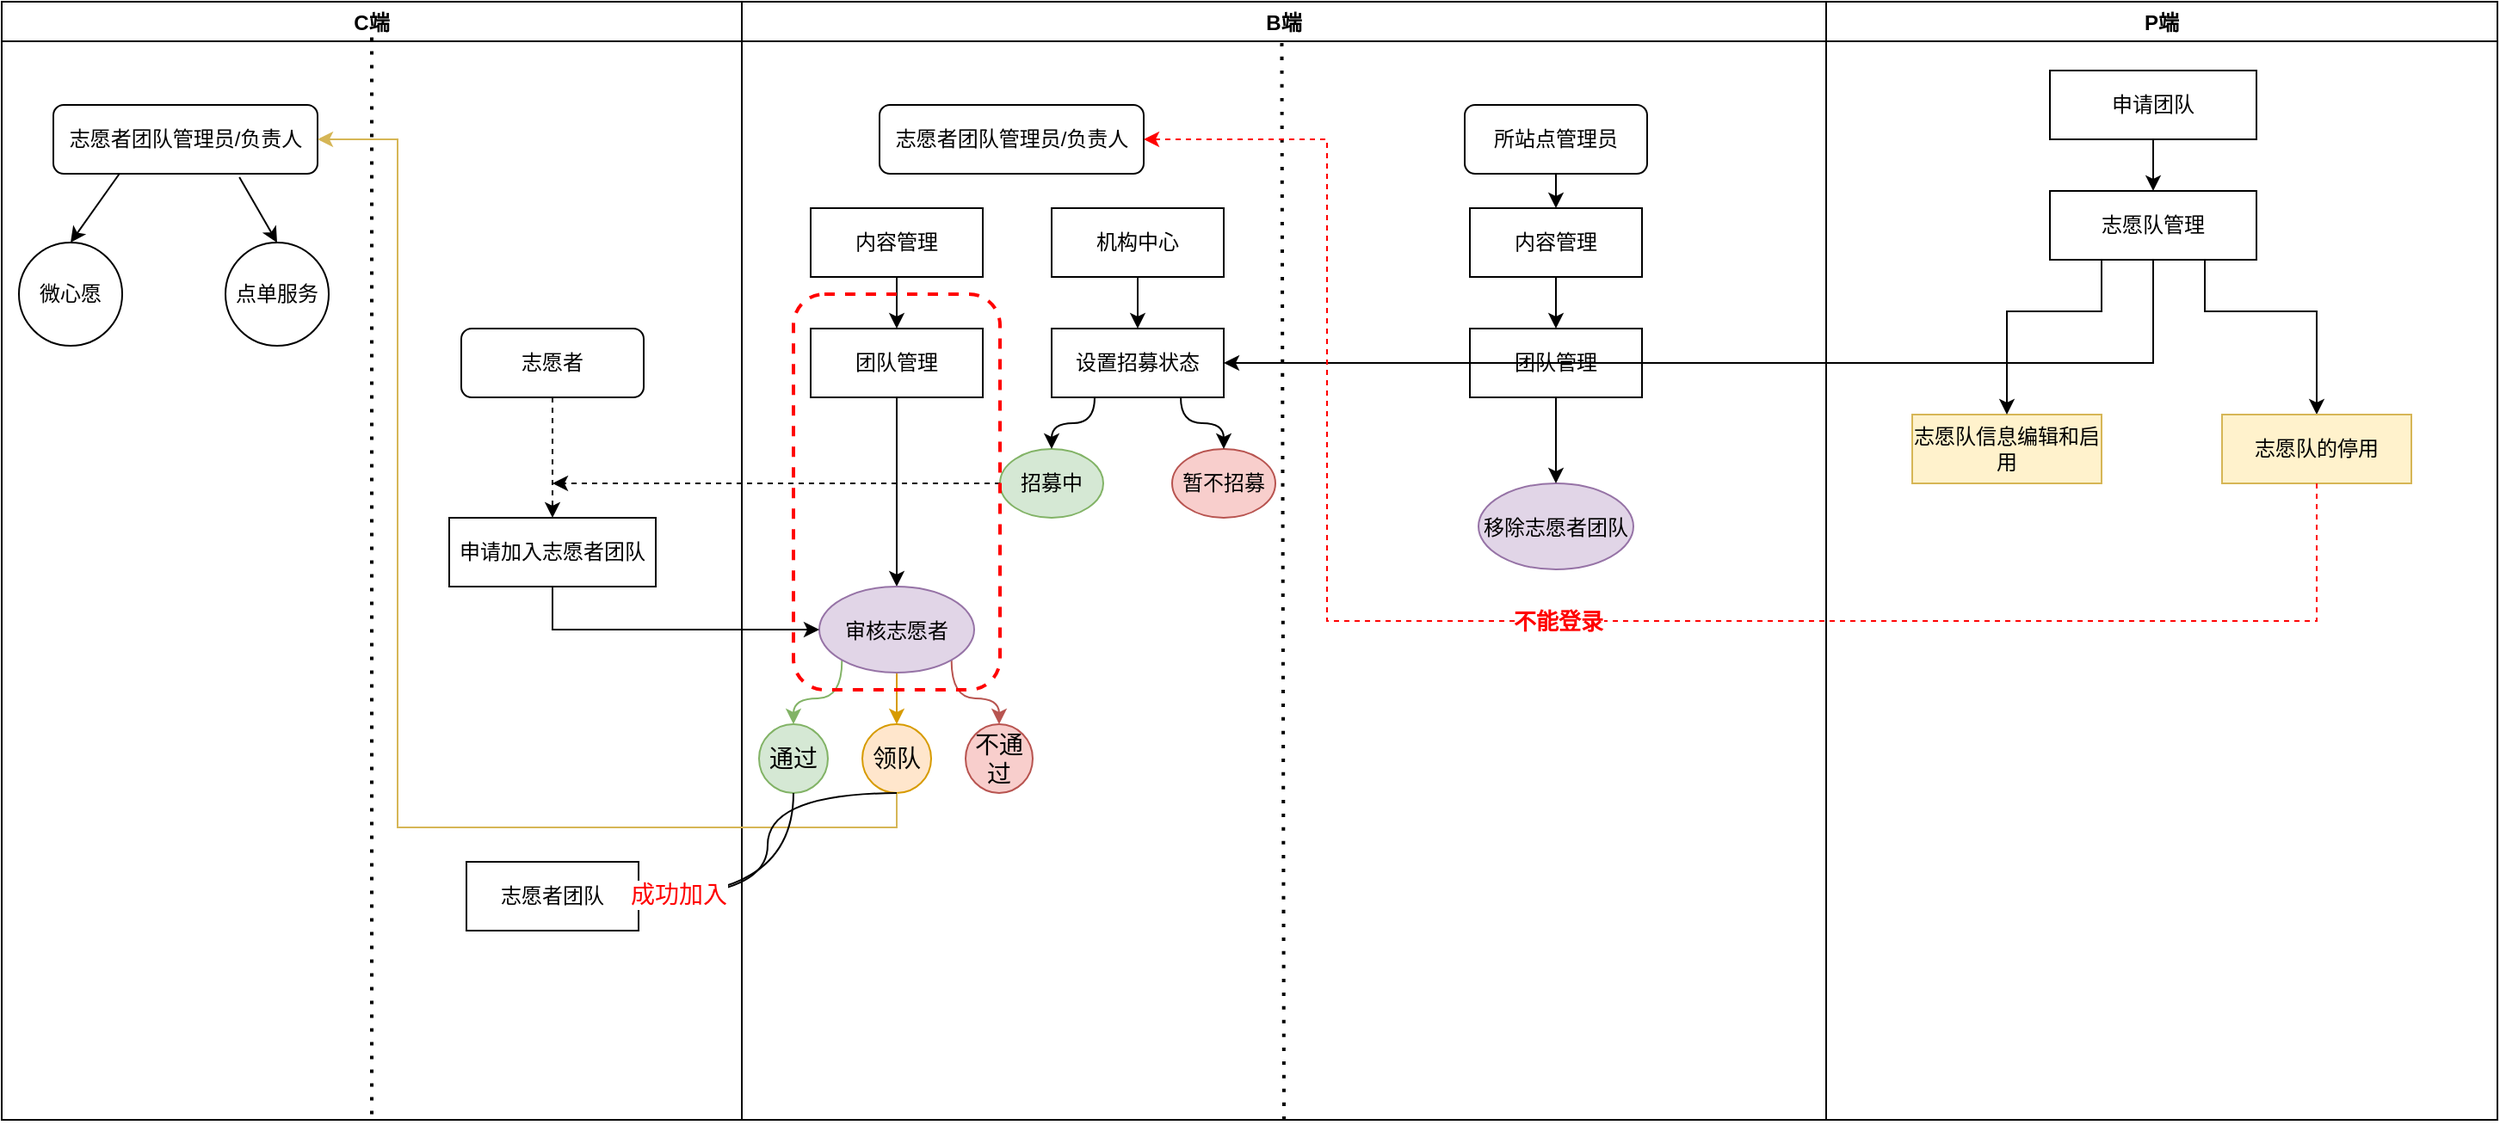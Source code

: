 <mxfile version="15.7.0" type="github">
  <diagram id="ZC5p5VC0Y0RsRYnaukDD" name="第 1 页">
    <mxGraphModel dx="1422" dy="761" grid="1" gridSize="10" guides="1" tooltips="1" connect="1" arrows="1" fold="1" page="1" pageScale="1" pageWidth="827" pageHeight="1169" math="0" shadow="0">
      <root>
        <mxCell id="0" />
        <mxCell id="1" parent="0" />
        <mxCell id="huGk5qr_uN4y3jjxr1eP-6" value="C端" style="swimlane;" parent="1" vertex="1">
          <mxGeometry x="150" y="80" width="430" height="650" as="geometry" />
        </mxCell>
        <mxCell id="mTIyiD7B3CdjUpecXwlK-11" value="志愿者" style="rounded=1;whiteSpace=wrap;html=1;" parent="huGk5qr_uN4y3jjxr1eP-6" vertex="1">
          <mxGeometry x="267" y="190" width="106" height="40" as="geometry" />
        </mxCell>
        <mxCell id="mTIyiD7B3CdjUpecXwlK-20" value="申请加入志愿者团队" style="rounded=0;whiteSpace=wrap;html=1;" parent="huGk5qr_uN4y3jjxr1eP-6" vertex="1">
          <mxGeometry x="260" y="300" width="120" height="40" as="geometry" />
        </mxCell>
        <mxCell id="mTIyiD7B3CdjUpecXwlK-21" value="" style="endArrow=classic;html=1;rounded=0;fontSize=14;fontColor=#FF0000;exitX=0.5;exitY=1;exitDx=0;exitDy=0;entryX=0.5;entryY=0;entryDx=0;entryDy=0;dashed=1;" parent="huGk5qr_uN4y3jjxr1eP-6" source="mTIyiD7B3CdjUpecXwlK-11" target="mTIyiD7B3CdjUpecXwlK-20" edge="1">
          <mxGeometry width="50" height="50" relative="1" as="geometry">
            <mxPoint x="553" y="470" as="sourcePoint" />
            <mxPoint x="603" y="420" as="targetPoint" />
          </mxGeometry>
        </mxCell>
        <mxCell id="mTIyiD7B3CdjUpecXwlK-48" value="志愿者团队管理员/负责人" style="rounded=1;whiteSpace=wrap;html=1;" parent="huGk5qr_uN4y3jjxr1eP-6" vertex="1">
          <mxGeometry x="30" y="60" width="153.5" height="40" as="geometry" />
        </mxCell>
        <mxCell id="YUQ73kClSB1GS7UO0awM-3" value="志愿者团队" style="rounded=0;whiteSpace=wrap;html=1;" parent="huGk5qr_uN4y3jjxr1eP-6" vertex="1">
          <mxGeometry x="270" y="500" width="100" height="40" as="geometry" />
        </mxCell>
        <mxCell id="yQSx5qsJZ6cNk3nJdyjW-4" value="微心愿" style="ellipse;whiteSpace=wrap;html=1;strokeColor=default;strokeWidth=1;fillColor=#FFFFFF;" parent="huGk5qr_uN4y3jjxr1eP-6" vertex="1">
          <mxGeometry x="10" y="140" width="60" height="60" as="geometry" />
        </mxCell>
        <mxCell id="yQSx5qsJZ6cNk3nJdyjW-5" value="点单服务" style="ellipse;whiteSpace=wrap;html=1;strokeColor=default;strokeWidth=1;fillColor=#FFFFFF;" parent="huGk5qr_uN4y3jjxr1eP-6" vertex="1">
          <mxGeometry x="130" y="140" width="60" height="60" as="geometry" />
        </mxCell>
        <mxCell id="yQSx5qsJZ6cNk3nJdyjW-7" value="" style="endArrow=classic;html=1;rounded=0;exitX=0.25;exitY=1;exitDx=0;exitDy=0;entryX=0.5;entryY=0;entryDx=0;entryDy=0;" parent="huGk5qr_uN4y3jjxr1eP-6" source="mTIyiD7B3CdjUpecXwlK-48" target="yQSx5qsJZ6cNk3nJdyjW-4" edge="1">
          <mxGeometry width="50" height="50" relative="1" as="geometry">
            <mxPoint x="520" y="330" as="sourcePoint" />
            <mxPoint x="570" y="280" as="targetPoint" />
          </mxGeometry>
        </mxCell>
        <mxCell id="yQSx5qsJZ6cNk3nJdyjW-8" value="" style="endArrow=classic;html=1;rounded=0;exitX=0.704;exitY=1.05;exitDx=0;exitDy=0;exitPerimeter=0;entryX=0.5;entryY=0;entryDx=0;entryDy=0;" parent="huGk5qr_uN4y3jjxr1eP-6" source="mTIyiD7B3CdjUpecXwlK-48" target="yQSx5qsJZ6cNk3nJdyjW-5" edge="1">
          <mxGeometry width="50" height="50" relative="1" as="geometry">
            <mxPoint x="520" y="330" as="sourcePoint" />
            <mxPoint x="570" y="280" as="targetPoint" />
          </mxGeometry>
        </mxCell>
        <mxCell id="huGk5qr_uN4y3jjxr1eP-7" value="B端" style="swimlane;" parent="1" vertex="1">
          <mxGeometry x="580" y="80" width="630" height="650" as="geometry" />
        </mxCell>
        <mxCell id="mTIyiD7B3CdjUpecXwlK-1" value="机构中心" style="rounded=0;whiteSpace=wrap;html=1;" parent="huGk5qr_uN4y3jjxr1eP-7" vertex="1">
          <mxGeometry x="180" y="120" width="100" height="40" as="geometry" />
        </mxCell>
        <mxCell id="mTIyiD7B3CdjUpecXwlK-3" value="设置招募状态" style="rounded=0;whiteSpace=wrap;html=1;" parent="huGk5qr_uN4y3jjxr1eP-7" vertex="1">
          <mxGeometry x="180" y="190" width="100" height="40" as="geometry" />
        </mxCell>
        <mxCell id="mTIyiD7B3CdjUpecXwlK-2" value="" style="endArrow=classic;html=1;rounded=0;exitX=0.5;exitY=1;exitDx=0;exitDy=0;entryX=0.5;entryY=0;entryDx=0;entryDy=0;" parent="huGk5qr_uN4y3jjxr1eP-7" source="mTIyiD7B3CdjUpecXwlK-1" target="mTIyiD7B3CdjUpecXwlK-3" edge="1">
          <mxGeometry width="50" height="50" relative="1" as="geometry">
            <mxPoint x="60" y="230" as="sourcePoint" />
            <mxPoint x="230" y="220" as="targetPoint" />
          </mxGeometry>
        </mxCell>
        <mxCell id="mTIyiD7B3CdjUpecXwlK-7" value="招募中" style="ellipse;whiteSpace=wrap;html=1;fillColor=#d5e8d4;strokeColor=#82b366;" parent="huGk5qr_uN4y3jjxr1eP-7" vertex="1">
          <mxGeometry x="150" y="260" width="60" height="40" as="geometry" />
        </mxCell>
        <mxCell id="mTIyiD7B3CdjUpecXwlK-8" value="暂不招募" style="ellipse;whiteSpace=wrap;html=1;fillColor=#f8cecc;strokeColor=#b85450;" parent="huGk5qr_uN4y3jjxr1eP-7" vertex="1">
          <mxGeometry x="250" y="260" width="60" height="40" as="geometry" />
        </mxCell>
        <mxCell id="mTIyiD7B3CdjUpecXwlK-9" value="" style="endArrow=classic;html=1;rounded=0;exitX=0.25;exitY=1;exitDx=0;exitDy=0;entryX=0.5;entryY=0;entryDx=0;entryDy=0;edgeStyle=orthogonalEdgeStyle;curved=1;" parent="huGk5qr_uN4y3jjxr1eP-7" source="mTIyiD7B3CdjUpecXwlK-3" target="mTIyiD7B3CdjUpecXwlK-7" edge="1">
          <mxGeometry width="50" height="50" relative="1" as="geometry">
            <mxPoint x="60" y="230" as="sourcePoint" />
            <mxPoint x="110" y="180" as="targetPoint" />
          </mxGeometry>
        </mxCell>
        <mxCell id="mTIyiD7B3CdjUpecXwlK-10" value="" style="endArrow=classic;html=1;rounded=0;exitX=0.75;exitY=1;exitDx=0;exitDy=0;entryX=0.5;entryY=0;entryDx=0;entryDy=0;edgeStyle=orthogonalEdgeStyle;curved=1;" parent="huGk5qr_uN4y3jjxr1eP-7" source="mTIyiD7B3CdjUpecXwlK-3" target="mTIyiD7B3CdjUpecXwlK-8" edge="1">
          <mxGeometry width="50" height="50" relative="1" as="geometry">
            <mxPoint x="60" y="230" as="sourcePoint" />
            <mxPoint x="110" y="180" as="targetPoint" />
          </mxGeometry>
        </mxCell>
        <mxCell id="mTIyiD7B3CdjUpecXwlK-16" value="内容管理" style="rounded=0;whiteSpace=wrap;html=1;" parent="huGk5qr_uN4y3jjxr1eP-7" vertex="1">
          <mxGeometry x="40" y="120" width="100" height="40" as="geometry" />
        </mxCell>
        <mxCell id="mTIyiD7B3CdjUpecXwlK-17" value="团队管理" style="rounded=0;whiteSpace=wrap;html=1;" parent="huGk5qr_uN4y3jjxr1eP-7" vertex="1">
          <mxGeometry x="40" y="190" width="100" height="40" as="geometry" />
        </mxCell>
        <mxCell id="mTIyiD7B3CdjUpecXwlK-18" value="" style="endArrow=classic;html=1;rounded=0;fontSize=14;fontColor=#FF0000;curved=1;exitX=0.5;exitY=1;exitDx=0;exitDy=0;" parent="huGk5qr_uN4y3jjxr1eP-7" source="mTIyiD7B3CdjUpecXwlK-16" target="mTIyiD7B3CdjUpecXwlK-17" edge="1">
          <mxGeometry width="50" height="50" relative="1" as="geometry">
            <mxPoint x="110" y="330" as="sourcePoint" />
            <mxPoint x="160" y="280" as="targetPoint" />
          </mxGeometry>
        </mxCell>
        <mxCell id="mTIyiD7B3CdjUpecXwlK-25" value="志愿者团队管理员/负责人" style="rounded=1;whiteSpace=wrap;html=1;" parent="huGk5qr_uN4y3jjxr1eP-7" vertex="1">
          <mxGeometry x="80" y="60" width="153.5" height="40" as="geometry" />
        </mxCell>
        <mxCell id="mTIyiD7B3CdjUpecXwlK-29" value="" style="endArrow=classic;html=1;rounded=0;fontSize=14;fontColor=#FF0000;strokeColor=#000000;exitX=0.5;exitY=1;exitDx=0;exitDy=0;" parent="huGk5qr_uN4y3jjxr1eP-7" source="mTIyiD7B3CdjUpecXwlK-17" edge="1">
          <mxGeometry width="50" height="50" relative="1" as="geometry">
            <mxPoint x="110" y="330" as="sourcePoint" />
            <mxPoint x="90" y="340" as="targetPoint" />
          </mxGeometry>
        </mxCell>
        <mxCell id="mTIyiD7B3CdjUpecXwlK-30" value="&lt;font color=&quot;#000000&quot;&gt;通过&lt;/font&gt;" style="ellipse;whiteSpace=wrap;html=1;fontSize=14;fillColor=#d5e8d4;strokeColor=#82b366;" parent="huGk5qr_uN4y3jjxr1eP-7" vertex="1">
          <mxGeometry x="10" y="420" width="40" height="40" as="geometry" />
        </mxCell>
        <mxCell id="mTIyiD7B3CdjUpecXwlK-32" value="&lt;font color=&quot;#000000&quot;&gt;不通过&lt;/font&gt;" style="ellipse;whiteSpace=wrap;html=1;fontSize=14;fillColor=#f8cecc;strokeColor=#b85450;" parent="huGk5qr_uN4y3jjxr1eP-7" vertex="1">
          <mxGeometry x="130" y="420" width="39" height="40" as="geometry" />
        </mxCell>
        <mxCell id="mTIyiD7B3CdjUpecXwlK-34" value="&lt;font color=&quot;#000000&quot;&gt;领队&lt;/font&gt;" style="ellipse;whiteSpace=wrap;html=1;fontSize=14;fillColor=#ffe6cc;strokeColor=#d79b00;" parent="huGk5qr_uN4y3jjxr1eP-7" vertex="1">
          <mxGeometry x="70" y="420" width="40" height="40" as="geometry" />
        </mxCell>
        <mxCell id="mTIyiD7B3CdjUpecXwlK-35" value="" style="endArrow=classic;html=1;rounded=0;fontSize=14;fontColor=#000000;strokeColor=#82b366;exitX=0;exitY=1;exitDx=0;exitDy=0;entryX=0.5;entryY=0;entryDx=0;entryDy=0;edgeStyle=orthogonalEdgeStyle;curved=1;fillColor=#d5e8d4;" parent="huGk5qr_uN4y3jjxr1eP-7" source="mTIyiD7B3CdjUpecXwlK-45" target="mTIyiD7B3CdjUpecXwlK-30" edge="1">
          <mxGeometry width="50" height="50" relative="1" as="geometry">
            <mxPoint x="55" y="390" as="sourcePoint" />
            <mxPoint x="400" y="290" as="targetPoint" />
          </mxGeometry>
        </mxCell>
        <mxCell id="mTIyiD7B3CdjUpecXwlK-36" value="" style="endArrow=classic;html=1;rounded=0;fontSize=14;fontColor=#000000;strokeColor=#d79b00;exitX=0.5;exitY=1;exitDx=0;exitDy=0;entryX=0.5;entryY=0;entryDx=0;entryDy=0;edgeStyle=orthogonalEdgeStyle;curved=1;fillColor=#ffe6cc;" parent="huGk5qr_uN4y3jjxr1eP-7" source="mTIyiD7B3CdjUpecXwlK-45" target="mTIyiD7B3CdjUpecXwlK-34" edge="1">
          <mxGeometry width="50" height="50" relative="1" as="geometry">
            <mxPoint x="100" y="420" as="sourcePoint" />
            <mxPoint x="420" y="320" as="targetPoint" />
          </mxGeometry>
        </mxCell>
        <mxCell id="mTIyiD7B3CdjUpecXwlK-37" value="" style="endArrow=classic;html=1;rounded=0;fontSize=14;fontColor=#000000;strokeColor=#b85450;exitX=1;exitY=1;exitDx=0;exitDy=0;entryX=0.5;entryY=0;entryDx=0;entryDy=0;edgeStyle=orthogonalEdgeStyle;curved=1;fillColor=#f8cecc;" parent="huGk5qr_uN4y3jjxr1eP-7" source="mTIyiD7B3CdjUpecXwlK-45" target="mTIyiD7B3CdjUpecXwlK-32" edge="1">
          <mxGeometry width="50" height="50" relative="1" as="geometry">
            <mxPoint x="148.5" y="410" as="sourcePoint" />
            <mxPoint x="443.5" y="310" as="targetPoint" />
          </mxGeometry>
        </mxCell>
        <mxCell id="mTIyiD7B3CdjUpecXwlK-39" value="所站点管理员" style="rounded=1;whiteSpace=wrap;html=1;" parent="huGk5qr_uN4y3jjxr1eP-7" vertex="1">
          <mxGeometry x="420" y="60" width="106" height="40" as="geometry" />
        </mxCell>
        <mxCell id="mTIyiD7B3CdjUpecXwlK-40" value="内容管理" style="rounded=0;whiteSpace=wrap;html=1;" parent="huGk5qr_uN4y3jjxr1eP-7" vertex="1">
          <mxGeometry x="423" y="120" width="100" height="40" as="geometry" />
        </mxCell>
        <mxCell id="mTIyiD7B3CdjUpecXwlK-43" value="" style="endArrow=classic;html=1;rounded=0;fontSize=14;fontColor=#000000;strokeColor=#000000;curved=1;exitX=0.5;exitY=1;exitDx=0;exitDy=0;entryX=0.5;entryY=0;entryDx=0;entryDy=0;" parent="huGk5qr_uN4y3jjxr1eP-7" source="mTIyiD7B3CdjUpecXwlK-39" target="mTIyiD7B3CdjUpecXwlK-40" edge="1">
          <mxGeometry width="50" height="50" relative="1" as="geometry">
            <mxPoint x="180" y="330" as="sourcePoint" />
            <mxPoint x="230" y="280" as="targetPoint" />
          </mxGeometry>
        </mxCell>
        <mxCell id="mTIyiD7B3CdjUpecXwlK-45" value="&lt;span style=&quot;font-size: 12px&quot;&gt;审核志愿者&lt;/span&gt;" style="ellipse;whiteSpace=wrap;html=1;fontSize=14;fillColor=#e1d5e7;strokeColor=#9673a6;" parent="huGk5qr_uN4y3jjxr1eP-7" vertex="1">
          <mxGeometry x="45" y="340" width="90" height="50" as="geometry" />
        </mxCell>
        <mxCell id="mTIyiD7B3CdjUpecXwlK-47" value="&lt;span style=&quot;font-size: 12px&quot;&gt;移除志愿者团队&lt;/span&gt;" style="ellipse;whiteSpace=wrap;html=1;fontSize=14;fillColor=#e1d5e7;strokeColor=#9673a6;" parent="huGk5qr_uN4y3jjxr1eP-7" vertex="1">
          <mxGeometry x="428" y="280" width="90" height="50" as="geometry" />
        </mxCell>
        <mxCell id="huGk5qr_uN4y3jjxr1eP-8" value="P端" style="swimlane;" parent="1" vertex="1">
          <mxGeometry x="1210" y="80" width="390" height="650" as="geometry" />
        </mxCell>
        <mxCell id="huGk5qr_uN4y3jjxr1eP-9" value="申请团队" style="rounded=0;whiteSpace=wrap;html=1;" parent="huGk5qr_uN4y3jjxr1eP-8" vertex="1">
          <mxGeometry x="130" y="40" width="120" height="40" as="geometry" />
        </mxCell>
        <mxCell id="huGk5qr_uN4y3jjxr1eP-19" value="志愿队管理" style="rounded=0;whiteSpace=wrap;html=1;" parent="huGk5qr_uN4y3jjxr1eP-8" vertex="1">
          <mxGeometry x="130" y="110" width="120" height="40" as="geometry" />
        </mxCell>
        <mxCell id="huGk5qr_uN4y3jjxr1eP-20" value="" style="endArrow=classic;html=1;rounded=0;exitX=0.5;exitY=1;exitDx=0;exitDy=0;" parent="huGk5qr_uN4y3jjxr1eP-8" source="huGk5qr_uN4y3jjxr1eP-9" target="huGk5qr_uN4y3jjxr1eP-19" edge="1">
          <mxGeometry width="50" height="50" relative="1" as="geometry">
            <mxPoint x="-80" y="250" as="sourcePoint" />
            <mxPoint x="-30" y="200" as="targetPoint" />
          </mxGeometry>
        </mxCell>
        <mxCell id="huGk5qr_uN4y3jjxr1eP-23" value="志愿队信息编辑和启用" style="rounded=0;whiteSpace=wrap;html=1;fillColor=#fff2cc;strokeColor=#d6b656;" parent="huGk5qr_uN4y3jjxr1eP-8" vertex="1">
          <mxGeometry x="50" y="240" width="110" height="40" as="geometry" />
        </mxCell>
        <mxCell id="huGk5qr_uN4y3jjxr1eP-24" value="" style="endArrow=classic;html=1;rounded=0;exitX=0.25;exitY=1;exitDx=0;exitDy=0;entryX=0.5;entryY=0;entryDx=0;entryDy=0;edgeStyle=orthogonalEdgeStyle;" parent="huGk5qr_uN4y3jjxr1eP-8" source="huGk5qr_uN4y3jjxr1eP-19" target="huGk5qr_uN4y3jjxr1eP-23" edge="1">
          <mxGeometry width="50" height="50" relative="1" as="geometry">
            <mxPoint x="-80" y="250" as="sourcePoint" />
            <mxPoint x="130" y="190" as="targetPoint" />
            <Array as="points">
              <mxPoint x="160" y="180" />
              <mxPoint x="105" y="180" />
            </Array>
          </mxGeometry>
        </mxCell>
        <mxCell id="yQSx5qsJZ6cNk3nJdyjW-1" value="" style="endArrow=classic;html=1;rounded=0;exitX=0.75;exitY=1;exitDx=0;exitDy=0;entryX=0.5;entryY=0;entryDx=0;entryDy=0;" parent="huGk5qr_uN4y3jjxr1eP-8" source="huGk5qr_uN4y3jjxr1eP-19" target="KxsS5oRRNGkHw3EmPnn2-1" edge="1">
          <mxGeometry width="50" height="50" relative="1" as="geometry">
            <mxPoint x="-320" y="330" as="sourcePoint" />
            <mxPoint x="280" y="240" as="targetPoint" />
            <Array as="points">
              <mxPoint x="220" y="180" />
              <mxPoint x="285" y="180" />
            </Array>
          </mxGeometry>
        </mxCell>
        <mxCell id="KxsS5oRRNGkHw3EmPnn2-1" value="志愿队的停用" style="rounded=0;whiteSpace=wrap;html=1;fillColor=#fff2cc;strokeColor=#d6b656;" vertex="1" parent="huGk5qr_uN4y3jjxr1eP-8">
          <mxGeometry x="230" y="240" width="110" height="40" as="geometry" />
        </mxCell>
        <mxCell id="mTIyiD7B3CdjUpecXwlK-4" value="" style="endArrow=none;dashed=1;html=1;dashPattern=1 3;strokeWidth=2;rounded=0;entryX=0.5;entryY=1;entryDx=0;entryDy=0;exitX=0.5;exitY=0.032;exitDx=0;exitDy=0;exitPerimeter=0;" parent="1" source="huGk5qr_uN4y3jjxr1eP-6" target="huGk5qr_uN4y3jjxr1eP-6" edge="1">
          <mxGeometry width="50" height="50" relative="1" as="geometry">
            <mxPoint x="370" y="120" as="sourcePoint" />
            <mxPoint x="750" y="370" as="targetPoint" />
          </mxGeometry>
        </mxCell>
        <mxCell id="mTIyiD7B3CdjUpecXwlK-24" value="" style="endArrow=classic;html=1;rounded=0;fontSize=14;fontColor=#FF0000;exitX=0;exitY=0.5;exitDx=0;exitDy=0;dashed=1;strokeColor=#000000;" parent="1" source="mTIyiD7B3CdjUpecXwlK-7" edge="1">
          <mxGeometry width="50" height="50" relative="1" as="geometry">
            <mxPoint x="700" y="410" as="sourcePoint" />
            <mxPoint x="470" y="360" as="targetPoint" />
          </mxGeometry>
        </mxCell>
        <mxCell id="mTIyiD7B3CdjUpecXwlK-27" value="" style="endArrow=classic;html=1;rounded=0;fontSize=14;fontColor=#FF0000;strokeColor=#000000;exitX=0.5;exitY=1;exitDx=0;exitDy=0;entryX=0;entryY=0.5;entryDx=0;entryDy=0;" parent="1" source="mTIyiD7B3CdjUpecXwlK-20" target="mTIyiD7B3CdjUpecXwlK-45" edge="1">
          <mxGeometry width="50" height="50" relative="1" as="geometry">
            <mxPoint x="700" y="410" as="sourcePoint" />
            <mxPoint x="620" y="440" as="targetPoint" />
            <Array as="points">
              <mxPoint x="470" y="445" />
            </Array>
          </mxGeometry>
        </mxCell>
        <mxCell id="mTIyiD7B3CdjUpecXwlK-38" value="" style="endArrow=none;dashed=1;html=1;dashPattern=1 3;strokeWidth=2;rounded=0;fontSize=14;fontColor=#000000;curved=1;exitX=0.498;exitY=0.037;exitDx=0;exitDy=0;exitPerimeter=0;entryX=0.5;entryY=1;entryDx=0;entryDy=0;" parent="1" source="huGk5qr_uN4y3jjxr1eP-7" target="huGk5qr_uN4y3jjxr1eP-7" edge="1">
          <mxGeometry width="50" height="50" relative="1" as="geometry">
            <mxPoint x="710" y="410" as="sourcePoint" />
            <mxPoint x="760" y="360" as="targetPoint" />
          </mxGeometry>
        </mxCell>
        <mxCell id="mTIyiD7B3CdjUpecXwlK-41" value="团队管理" style="rounded=0;whiteSpace=wrap;html=1;" parent="1" vertex="1">
          <mxGeometry x="1003" y="270" width="100" height="40" as="geometry" />
        </mxCell>
        <mxCell id="mTIyiD7B3CdjUpecXwlK-44" value="" style="endArrow=classic;html=1;rounded=0;fontSize=14;fontColor=#000000;strokeColor=#000000;curved=1;exitX=0.5;exitY=1;exitDx=0;exitDy=0;entryX=0.5;entryY=0;entryDx=0;entryDy=0;" parent="1" source="mTIyiD7B3CdjUpecXwlK-40" target="mTIyiD7B3CdjUpecXwlK-41" edge="1">
          <mxGeometry width="50" height="50" relative="1" as="geometry">
            <mxPoint x="760" y="410" as="sourcePoint" />
            <mxPoint x="810" y="360" as="targetPoint" />
          </mxGeometry>
        </mxCell>
        <mxCell id="mTIyiD7B3CdjUpecXwlK-46" value="" style="endArrow=classic;html=1;rounded=0;fontSize=14;fontColor=#000000;strokeColor=#000000;curved=1;exitX=0.5;exitY=1;exitDx=0;exitDy=0;" parent="1" source="mTIyiD7B3CdjUpecXwlK-41" edge="1">
          <mxGeometry width="50" height="50" relative="1" as="geometry">
            <mxPoint x="760" y="410" as="sourcePoint" />
            <mxPoint x="1053" y="360" as="targetPoint" />
          </mxGeometry>
        </mxCell>
        <mxCell id="mTIyiD7B3CdjUpecXwlK-49" value="" style="endArrow=classic;html=1;rounded=0;fontSize=14;fontColor=#000000;strokeColor=#d6b656;exitX=0.5;exitY=1;exitDx=0;exitDy=0;entryX=1;entryY=0.5;entryDx=0;entryDy=0;fillColor=#fff2cc;" parent="1" source="mTIyiD7B3CdjUpecXwlK-34" target="mTIyiD7B3CdjUpecXwlK-48" edge="1">
          <mxGeometry width="50" height="50" relative="1" as="geometry">
            <mxPoint x="760" y="410" as="sourcePoint" />
            <mxPoint x="810" y="360" as="targetPoint" />
            <Array as="points">
              <mxPoint x="670" y="560" />
              <mxPoint x="380" y="560" />
              <mxPoint x="380" y="160" />
            </Array>
          </mxGeometry>
        </mxCell>
        <mxCell id="YUQ73kClSB1GS7UO0awM-5" value="" style="endArrow=classic;html=1;rounded=0;exitX=0.5;exitY=1;exitDx=0;exitDy=0;entryX=1;entryY=0.5;entryDx=0;entryDy=0;edgeStyle=orthogonalEdgeStyle;curved=1;" parent="1" source="mTIyiD7B3CdjUpecXwlK-30" target="YUQ73kClSB1GS7UO0awM-3" edge="1">
          <mxGeometry width="50" height="50" relative="1" as="geometry">
            <mxPoint x="790" y="410" as="sourcePoint" />
            <mxPoint x="840" y="360" as="targetPoint" />
          </mxGeometry>
        </mxCell>
        <mxCell id="YUQ73kClSB1GS7UO0awM-6" value="" style="endArrow=classic;html=1;rounded=0;edgeStyle=orthogonalEdgeStyle;curved=1;entryX=1;entryY=0.5;entryDx=0;entryDy=0;" parent="1" target="YUQ73kClSB1GS7UO0awM-3" edge="1">
          <mxGeometry width="50" height="50" relative="1" as="geometry">
            <mxPoint x="670" y="540" as="sourcePoint" />
            <mxPoint x="540" y="570" as="targetPoint" />
          </mxGeometry>
        </mxCell>
        <mxCell id="YUQ73kClSB1GS7UO0awM-7" value="&lt;font style=&quot;font-size: 14px&quot; color=&quot;#ff0000&quot;&gt;成功加入&lt;/font&gt;" style="edgeLabel;html=1;align=center;verticalAlign=middle;resizable=0;points=[];" parent="YUQ73kClSB1GS7UO0awM-6" vertex="1" connectable="0">
          <mxGeometry x="0.781" y="-1" relative="1" as="geometry">
            <mxPoint as="offset" />
          </mxGeometry>
        </mxCell>
        <mxCell id="yQSx5qsJZ6cNk3nJdyjW-2" value="" style="endArrow=classic;html=1;rounded=0;exitX=0.5;exitY=1;exitDx=0;exitDy=0;entryX=1;entryY=0.5;entryDx=0;entryDy=0;" parent="1" source="huGk5qr_uN4y3jjxr1eP-19" target="mTIyiD7B3CdjUpecXwlK-3" edge="1">
          <mxGeometry width="50" height="50" relative="1" as="geometry">
            <mxPoint x="890" y="410" as="sourcePoint" />
            <mxPoint x="940" y="360" as="targetPoint" />
            <Array as="points">
              <mxPoint x="1400" y="290" />
            </Array>
          </mxGeometry>
        </mxCell>
        <mxCell id="yQSx5qsJZ6cNk3nJdyjW-3" value="" style="rounded=1;whiteSpace=wrap;html=1;fillColor=none;strokeWidth=2;dashed=1;strokeColor=#FF0000;" parent="1" vertex="1">
          <mxGeometry x="610" y="250" width="120" height="230" as="geometry" />
        </mxCell>
        <mxCell id="KxsS5oRRNGkHw3EmPnn2-4" value="&lt;font style=&quot;font-size: 13px&quot; color=&quot;#ff0000&quot;&gt;&lt;b&gt;不能登录&lt;/b&gt;&lt;/font&gt;" style="endArrow=classic;html=1;rounded=0;exitX=0.5;exitY=1;exitDx=0;exitDy=0;entryX=1;entryY=0.5;entryDx=0;entryDy=0;dashed=1;strokeColor=#FF0000;" edge="1" parent="1" source="KxsS5oRRNGkHw3EmPnn2-1" target="mTIyiD7B3CdjUpecXwlK-25">
          <mxGeometry width="50" height="50" relative="1" as="geometry">
            <mxPoint x="850" y="420" as="sourcePoint" />
            <mxPoint x="900" y="370" as="targetPoint" />
            <Array as="points">
              <mxPoint x="1495" y="440" />
              <mxPoint x="920" y="440" />
              <mxPoint x="920" y="160" />
            </Array>
          </mxGeometry>
        </mxCell>
      </root>
    </mxGraphModel>
  </diagram>
</mxfile>
